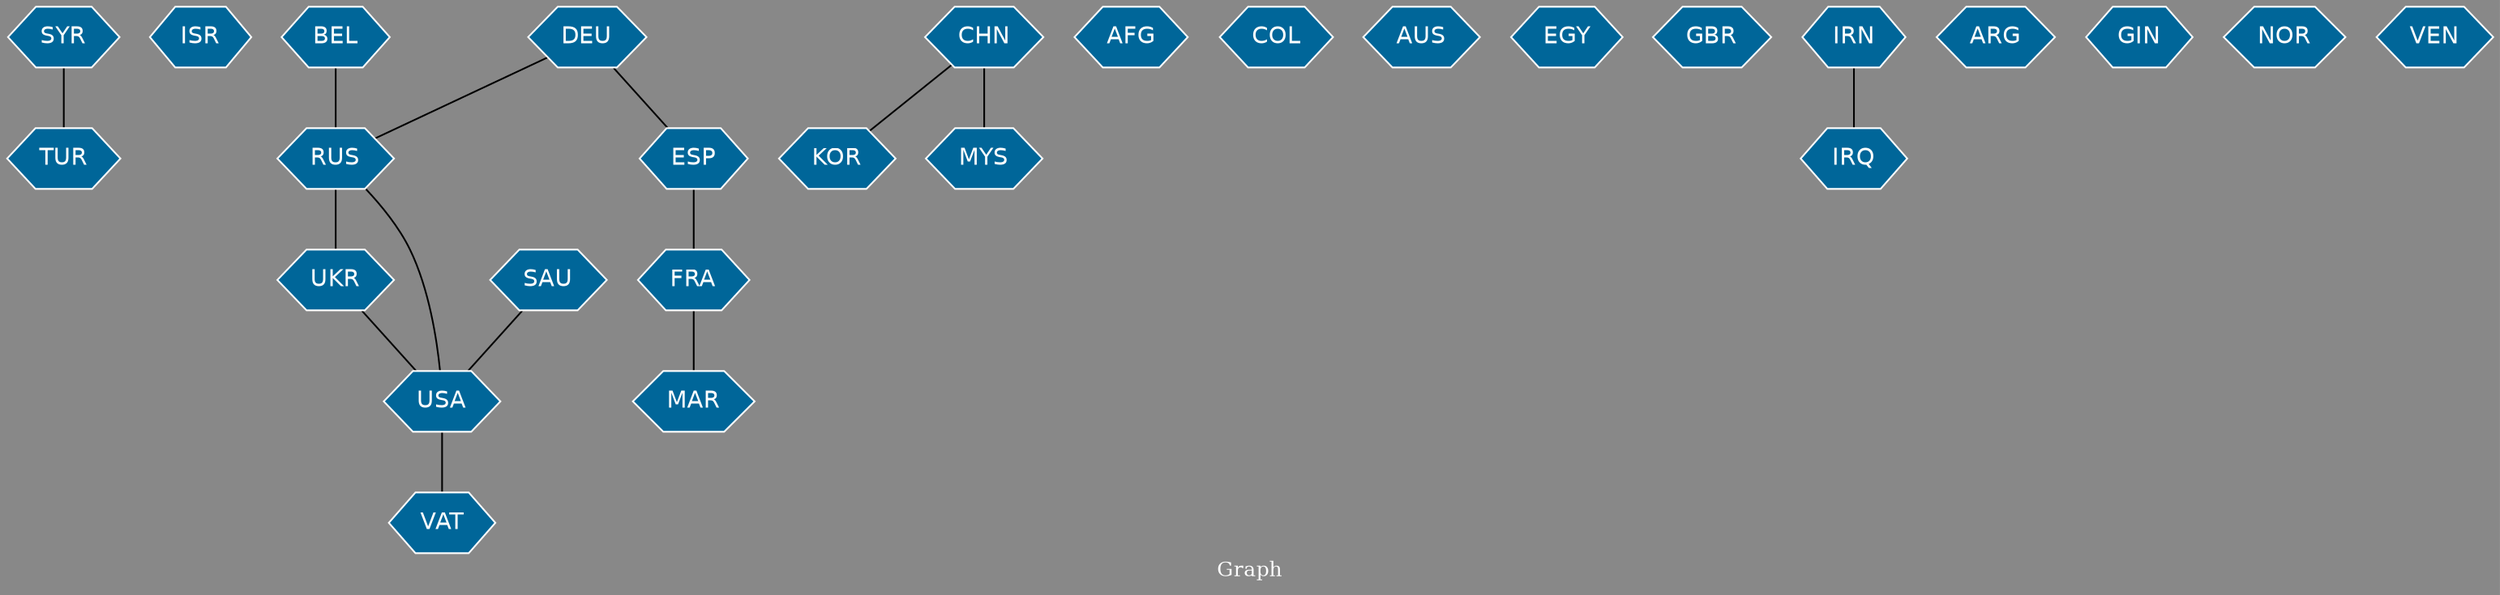 // Countries together in item graph
graph {
	graph [bgcolor="#888888" fontcolor=white fontsize=12 label="Graph" outputorder=edgesfirst overlap=prism]
	node [color=white fillcolor="#006699" fontcolor=white fontname=Helvetica shape=hexagon style=filled]
	edge [arrowhead=open color=black fontcolor=white fontname=Courier fontsize=12]
		TUR [label=TUR]
		ISR [label=ISR]
		FRA [label=FRA]
		CHN [label=CHN]
		RUS [label=RUS]
		UKR [label=UKR]
		USA [label=USA]
		AFG [label=AFG]
		COL [label=COL]
		AUS [label=AUS]
		VAT [label=VAT]
		DEU [label=DEU]
		KOR [label=KOR]
		ESP [label=ESP]
		EGY [label=EGY]
		MYS [label=MYS]
		SYR [label=SYR]
		GBR [label=GBR]
		IRQ [label=IRQ]
		IRN [label=IRN]
		ARG [label=ARG]
		GIN [label=GIN]
		NOR [label=NOR]
		VEN [label=VEN]
		SAU [label=SAU]
		BEL [label=BEL]
		MAR [label=MAR]
			CHN -- KOR [weight=1]
			CHN -- MYS [weight=2]
			SYR -- TUR [weight=1]
			DEU -- RUS [weight=1]
			RUS -- USA [weight=6]
			BEL -- RUS [weight=1]
			USA -- VAT [weight=2]
			UKR -- USA [weight=3]
			RUS -- UKR [weight=14]
			IRN -- IRQ [weight=1]
			DEU -- ESP [weight=1]
			FRA -- MAR [weight=1]
			ESP -- FRA [weight=2]
			SAU -- USA [weight=1]
}